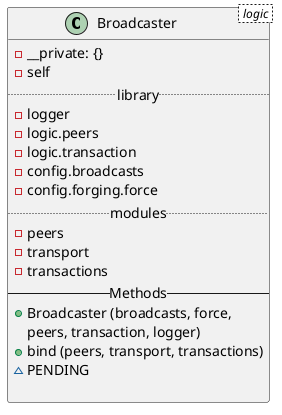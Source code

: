 @startuml
class Broadcaster < logic > {
  - __private: {}
  - self
  .. library ..
  - logger
  - logic.peers
  - logic.transaction
  - config.broadcasts
  - config.forging.force
  .. modules ..
  - peers
  - transport
  - transactions
  -- Methods --
  + Broadcaster (broadcasts, force,
  peers, transaction, logger)
  + bind (peers, transport, transactions)
  ~ PENDING

}
@endtuml
